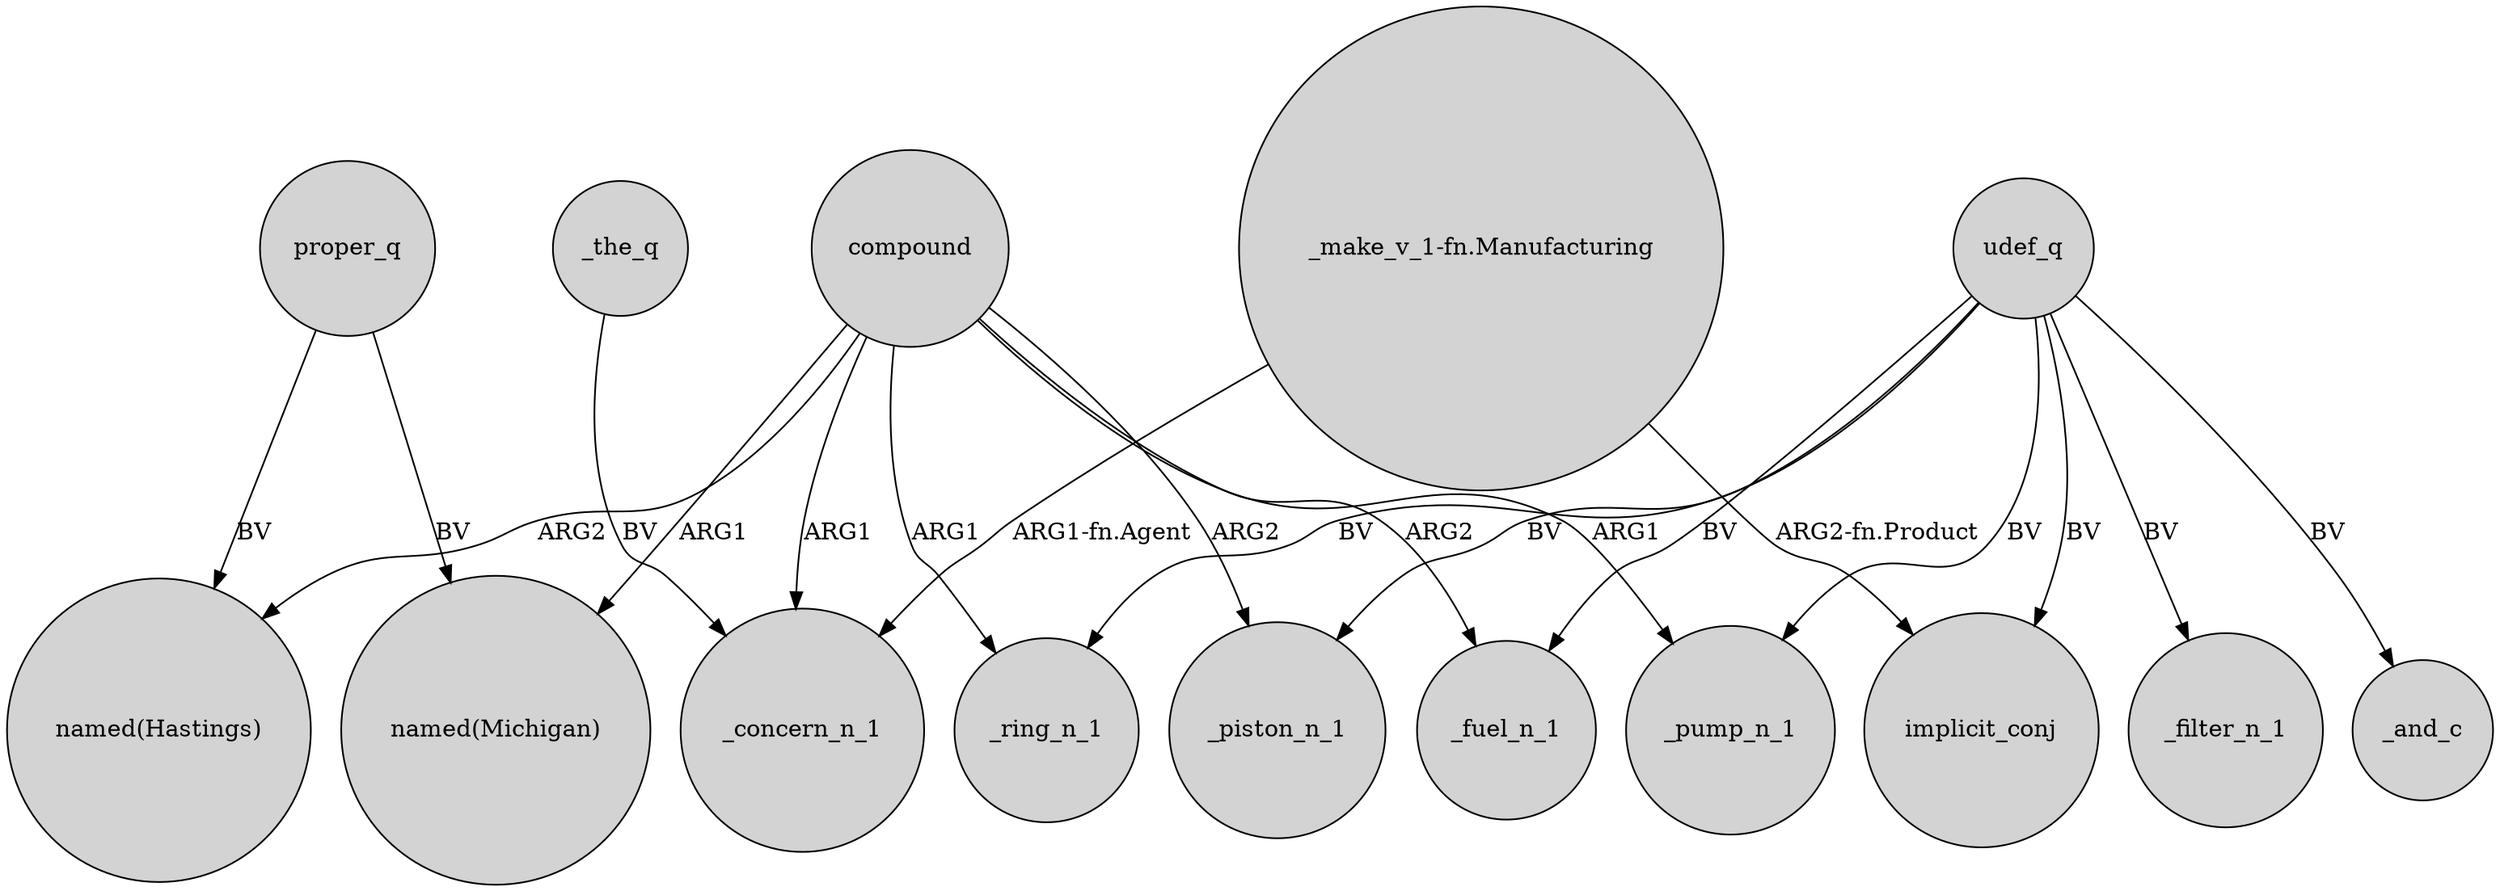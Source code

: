 digraph {
	node [shape=circle style=filled]
	udef_q -> _piston_n_1 [label=BV]
	udef_q -> _filter_n_1 [label=BV]
	compound -> "named(Hastings)" [label=ARG2]
	compound -> _piston_n_1 [label=ARG2]
	compound -> _fuel_n_1 [label=ARG2]
	"_make_v_1-fn.Manufacturing" -> _concern_n_1 [label="ARG1-fn.Agent"]
	udef_q -> implicit_conj [label=BV]
	_the_q -> _concern_n_1 [label=BV]
	udef_q -> _pump_n_1 [label=BV]
	proper_q -> "named(Hastings)" [label=BV]
	"_make_v_1-fn.Manufacturing" -> implicit_conj [label="ARG2-fn.Product"]
	proper_q -> "named(Michigan)" [label=BV]
	udef_q -> _ring_n_1 [label=BV]
	compound -> "named(Michigan)" [label=ARG1]
	udef_q -> _fuel_n_1 [label=BV]
	compound -> _ring_n_1 [label=ARG1]
	compound -> _pump_n_1 [label=ARG1]
	udef_q -> _and_c [label=BV]
	compound -> _concern_n_1 [label=ARG1]
}
